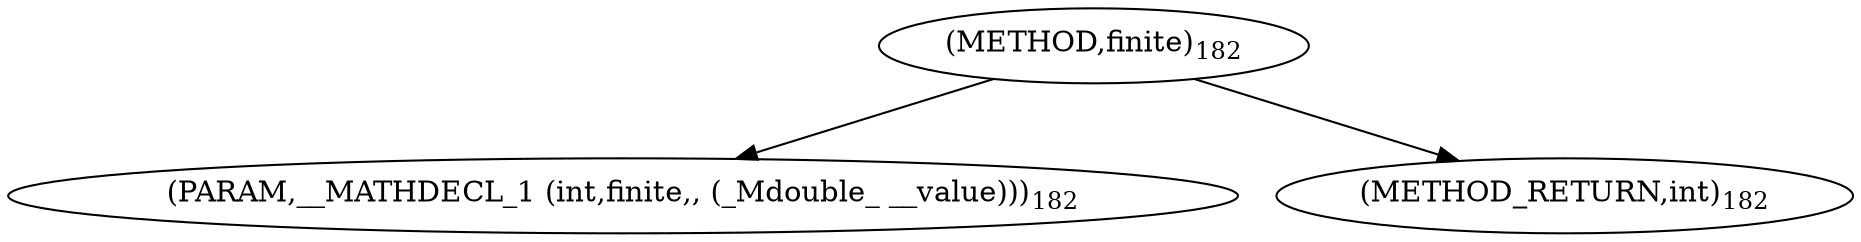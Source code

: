 digraph "finite" {  
"6326" [label = <(METHOD,finite)<SUB>182</SUB>> ]
"6327" [label = <(PARAM,__MATHDECL_1 (int,finite,, (_Mdouble_ __value)))<SUB>182</SUB>> ]
"6328" [label = <(METHOD_RETURN,int)<SUB>182</SUB>> ]
  "6326" -> "6327" 
  "6326" -> "6328" 
}
